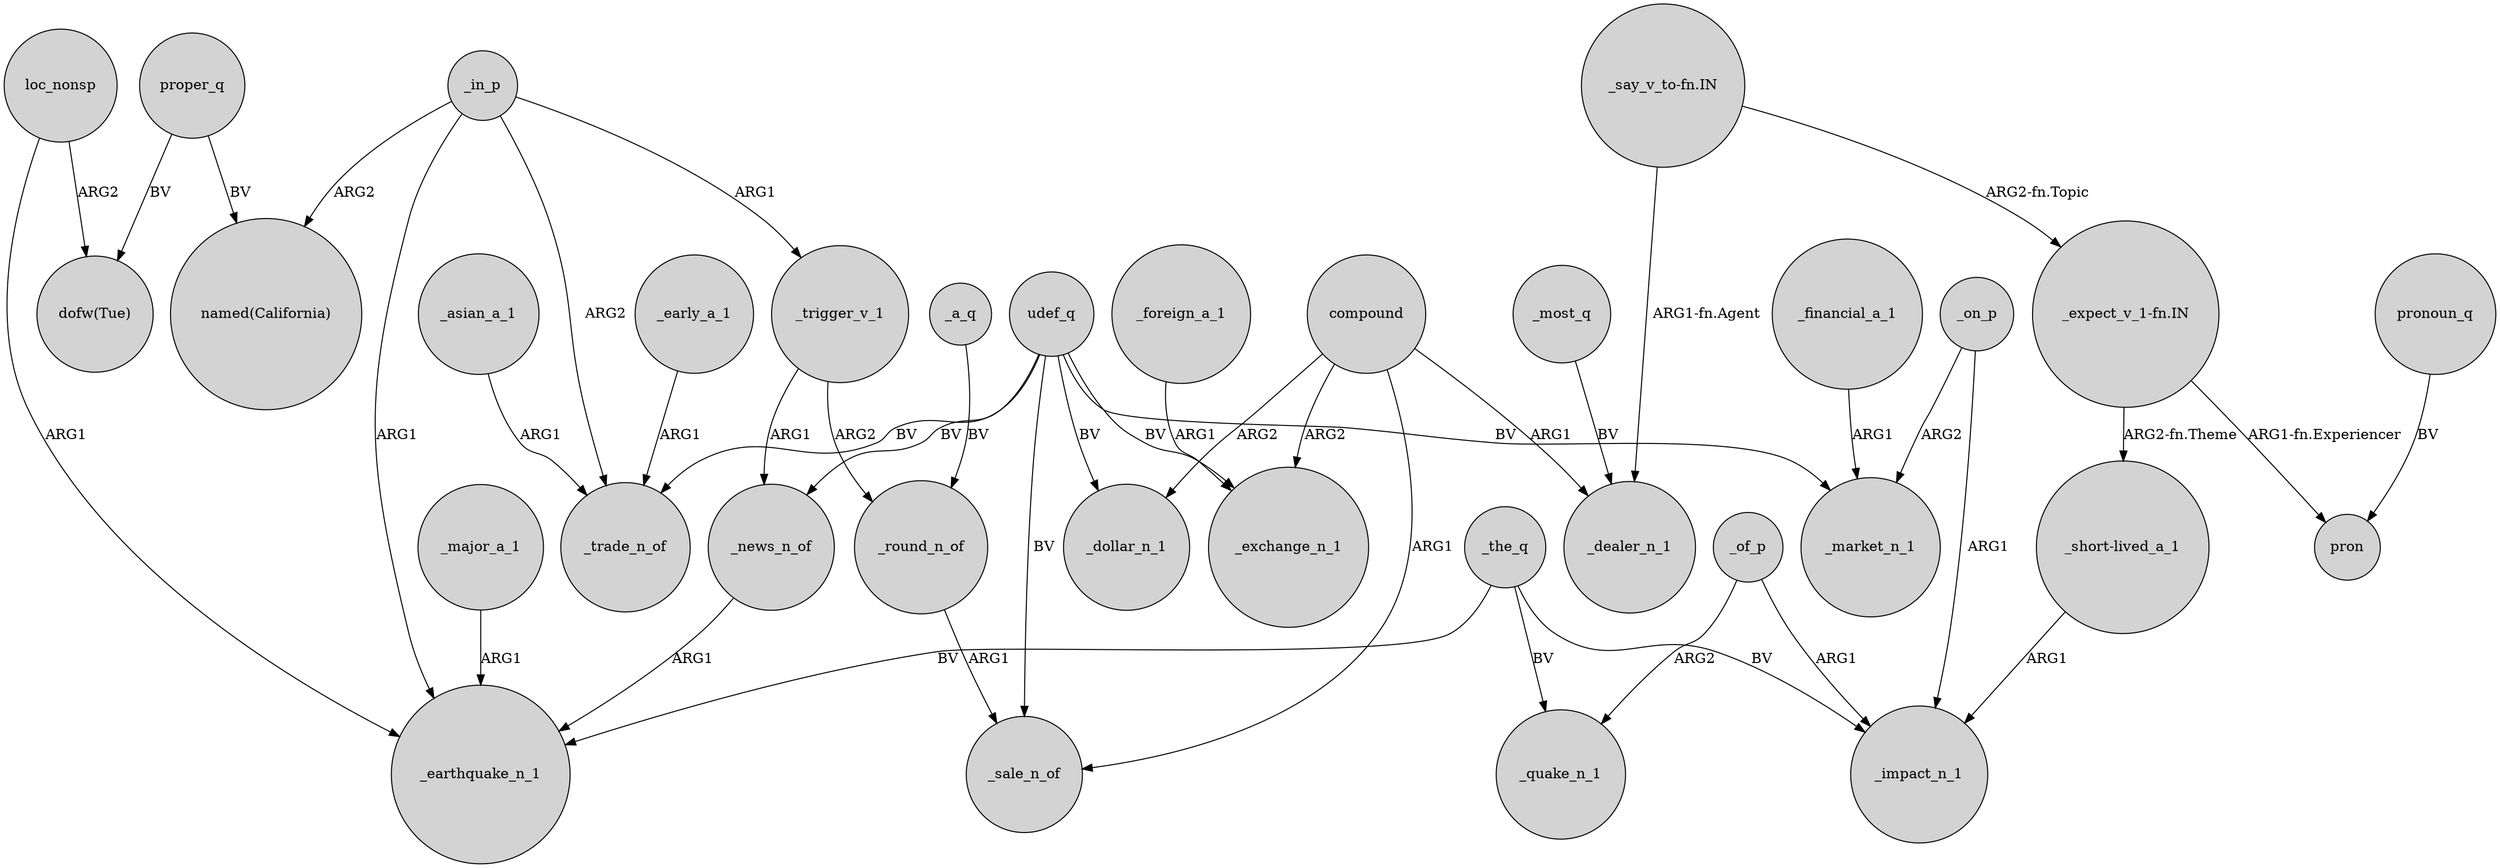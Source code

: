 digraph {
	node [shape=circle style=filled]
	_the_q -> _earthquake_n_1 [label=BV]
	_in_p -> "named(California)" [label=ARG2]
	udef_q -> _trade_n_of [label=BV]
	_in_p -> _trigger_v_1 [label=ARG1]
	loc_nonsp -> _earthquake_n_1 [label=ARG1]
	"_expect_v_1-fn.IN" -> "_short-lived_a_1" [label="ARG2-fn.Theme"]
	"_say_v_to-fn.IN" -> _dealer_n_1 [label="ARG1-fn.Agent"]
	_the_q -> _impact_n_1 [label=BV]
	_the_q -> _quake_n_1 [label=BV]
	_most_q -> _dealer_n_1 [label=BV]
	_foreign_a_1 -> _exchange_n_1 [label=ARG1]
	_trigger_v_1 -> _news_n_of [label=ARG1]
	proper_q -> "named(California)" [label=BV]
	_on_p -> _market_n_1 [label=ARG2]
	_round_n_of -> _sale_n_of [label=ARG1]
	_major_a_1 -> _earthquake_n_1 [label=ARG1]
	proper_q -> "dofw(Tue)" [label=BV]
	compound -> _dealer_n_1 [label=ARG1]
	_early_a_1 -> _trade_n_of [label=ARG1]
	_news_n_of -> _earthquake_n_1 [label=ARG1]
	udef_q -> _market_n_1 [label=BV]
	compound -> _exchange_n_1 [label=ARG2]
	pronoun_q -> pron [label=BV]
	_financial_a_1 -> _market_n_1 [label=ARG1]
	_of_p -> _impact_n_1 [label=ARG1]
	_a_q -> _round_n_of [label=BV]
	loc_nonsp -> "dofw(Tue)" [label=ARG2]
	_trigger_v_1 -> _round_n_of [label=ARG2]
	_of_p -> _quake_n_1 [label=ARG2]
	_in_p -> _earthquake_n_1 [label=ARG1]
	udef_q -> _sale_n_of [label=BV]
	_on_p -> _impact_n_1 [label=ARG1]
	"_expect_v_1-fn.IN" -> pron [label="ARG1-fn.Experiencer"]
	_in_p -> _trade_n_of [label=ARG2]
	"_say_v_to-fn.IN" -> "_expect_v_1-fn.IN" [label="ARG2-fn.Topic"]
	udef_q -> _news_n_of [label=BV]
	udef_q -> _exchange_n_1 [label=BV]
	"_short-lived_a_1" -> _impact_n_1 [label=ARG1]
	compound -> _dollar_n_1 [label=ARG2]
	_asian_a_1 -> _trade_n_of [label=ARG1]
	compound -> _sale_n_of [label=ARG1]
	udef_q -> _dollar_n_1 [label=BV]
}
